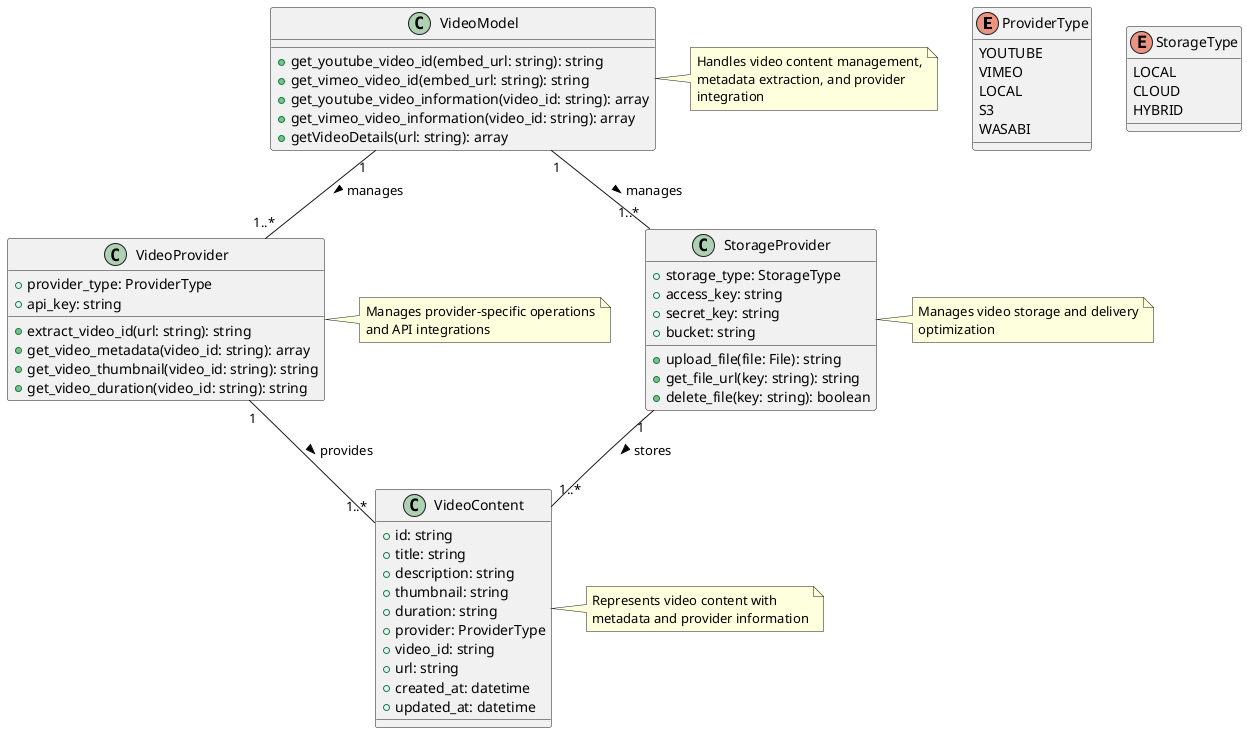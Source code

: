 @startuml Content Management System

' Enums
enum ProviderType {
    YOUTUBE
    VIMEO
    LOCAL
    S3
    WASABI
}

enum StorageType {
    LOCAL
    CLOUD
    HYBRID
}

' Classes
class VideoModel {
    +get_youtube_video_id(embed_url: string): string
    +get_vimeo_video_id(embed_url: string): string
    +get_youtube_video_information(video_id: string): array
    +get_vimeo_video_information(video_id: string): array
    +getVideoDetails(url: string): array
}

class VideoProvider {
    +provider_type: ProviderType
    +api_key: string
    +extract_video_id(url: string): string
    +get_video_metadata(video_id: string): array
    +get_video_thumbnail(video_id: string): string
    +get_video_duration(video_id: string): string
}

class VideoContent {
    +id: string
    +title: string
    +description: string
    +thumbnail: string
    +duration: string
    +provider: ProviderType
    +video_id: string
    +url: string
    +created_at: datetime
    +updated_at: datetime
}

class StorageProvider {
    +storage_type: StorageType
    +access_key: string
    +secret_key: string
    +bucket: string
    +upload_file(file: File): string
    +get_file_url(key: string): string
    +delete_file(key: string): boolean
}

' Relationships
VideoModel "1" -- "1..*" VideoProvider : manages >
VideoModel "1" -- "1..*" StorageProvider : manages >
VideoProvider "1" -- "1..*" VideoContent : provides >
StorageProvider "1" -- "1..*" VideoContent : stores >

' Notes
note right of VideoModel
    Handles video content management,
    metadata extraction, and provider
    integration
end note

note right of VideoProvider
    Manages provider-specific operations
    and API integrations
end note

note right of VideoContent
    Represents video content with
    metadata and provider information
end note

note right of StorageProvider
    Manages video storage and delivery
    optimization
end note

@enduml 